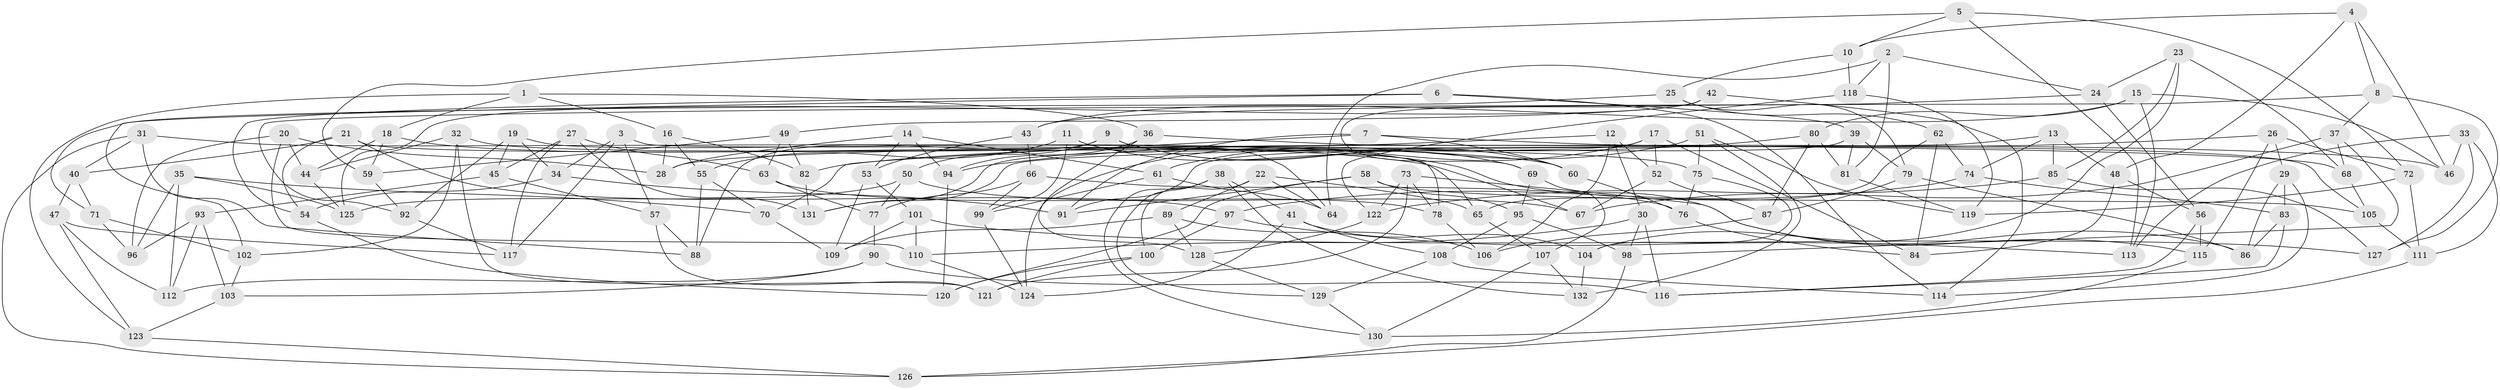 // Generated by graph-tools (version 1.1) at 2025/27/03/09/25 03:27:02]
// undirected, 132 vertices, 264 edges
graph export_dot {
graph [start="1"]
  node [color=gray90,style=filled];
  1;
  2;
  3;
  4;
  5;
  6;
  7;
  8;
  9;
  10;
  11;
  12;
  13;
  14;
  15;
  16;
  17;
  18;
  19;
  20;
  21;
  22;
  23;
  24;
  25;
  26;
  27;
  28;
  29;
  30;
  31;
  32;
  33;
  34;
  35;
  36;
  37;
  38;
  39;
  40;
  41;
  42;
  43;
  44;
  45;
  46;
  47;
  48;
  49;
  50;
  51;
  52;
  53;
  54;
  55;
  56;
  57;
  58;
  59;
  60;
  61;
  62;
  63;
  64;
  65;
  66;
  67;
  68;
  69;
  70;
  71;
  72;
  73;
  74;
  75;
  76;
  77;
  78;
  79;
  80;
  81;
  82;
  83;
  84;
  85;
  86;
  87;
  88;
  89;
  90;
  91;
  92;
  93;
  94;
  95;
  96;
  97;
  98;
  99;
  100;
  101;
  102;
  103;
  104;
  105;
  106;
  107;
  108;
  109;
  110;
  111;
  112;
  113;
  114;
  115;
  116;
  117;
  118;
  119;
  120;
  121;
  122;
  123;
  124;
  125;
  126;
  127;
  128;
  129;
  130;
  131;
  132;
  1 -- 36;
  1 -- 18;
  1 -- 123;
  1 -- 16;
  2 -- 24;
  2 -- 118;
  2 -- 81;
  2 -- 64;
  3 -- 57;
  3 -- 117;
  3 -- 34;
  3 -- 78;
  4 -- 46;
  4 -- 10;
  4 -- 48;
  4 -- 8;
  5 -- 59;
  5 -- 72;
  5 -- 10;
  5 -- 113;
  6 -- 102;
  6 -- 54;
  6 -- 114;
  6 -- 39;
  7 -- 70;
  7 -- 91;
  7 -- 68;
  7 -- 60;
  8 -- 92;
  8 -- 127;
  8 -- 37;
  9 -- 69;
  9 -- 50;
  9 -- 60;
  9 -- 88;
  10 -- 118;
  10 -- 25;
  11 -- 64;
  11 -- 99;
  11 -- 115;
  11 -- 55;
  12 -- 106;
  12 -- 28;
  12 -- 52;
  12 -- 30;
  13 -- 131;
  13 -- 48;
  13 -- 74;
  13 -- 85;
  14 -- 28;
  14 -- 53;
  14 -- 94;
  14 -- 61;
  15 -- 80;
  15 -- 113;
  15 -- 46;
  15 -- 43;
  16 -- 82;
  16 -- 28;
  16 -- 55;
  17 -- 52;
  17 -- 124;
  17 -- 84;
  17 -- 131;
  18 -- 44;
  18 -- 59;
  18 -- 67;
  19 -- 34;
  19 -- 45;
  19 -- 65;
  19 -- 92;
  20 -- 96;
  20 -- 28;
  20 -- 110;
  20 -- 44;
  21 -- 40;
  21 -- 54;
  21 -- 105;
  21 -- 97;
  22 -- 64;
  22 -- 89;
  22 -- 100;
  22 -- 65;
  23 -- 24;
  23 -- 85;
  23 -- 68;
  23 -- 104;
  24 -- 43;
  24 -- 56;
  25 -- 62;
  25 -- 79;
  25 -- 71;
  26 -- 72;
  26 -- 82;
  26 -- 115;
  26 -- 29;
  27 -- 131;
  27 -- 63;
  27 -- 117;
  27 -- 45;
  29 -- 83;
  29 -- 114;
  29 -- 86;
  30 -- 98;
  30 -- 110;
  30 -- 116;
  31 -- 88;
  31 -- 60;
  31 -- 126;
  31 -- 40;
  32 -- 102;
  32 -- 44;
  32 -- 75;
  32 -- 121;
  33 -- 113;
  33 -- 127;
  33 -- 46;
  33 -- 111;
  34 -- 91;
  34 -- 54;
  35 -- 96;
  35 -- 112;
  35 -- 125;
  35 -- 70;
  36 -- 46;
  36 -- 128;
  36 -- 94;
  37 -- 67;
  37 -- 68;
  37 -- 98;
  38 -- 132;
  38 -- 129;
  38 -- 130;
  38 -- 41;
  39 -- 91;
  39 -- 81;
  39 -- 79;
  40 -- 71;
  40 -- 47;
  41 -- 104;
  41 -- 108;
  41 -- 124;
  42 -- 125;
  42 -- 114;
  42 -- 69;
  42 -- 49;
  43 -- 53;
  43 -- 66;
  44 -- 125;
  45 -- 57;
  45 -- 93;
  47 -- 123;
  47 -- 117;
  47 -- 112;
  48 -- 84;
  48 -- 56;
  49 -- 63;
  49 -- 59;
  49 -- 82;
  50 -- 77;
  50 -- 67;
  50 -- 125;
  51 -- 61;
  51 -- 132;
  51 -- 119;
  51 -- 75;
  52 -- 87;
  52 -- 67;
  53 -- 109;
  53 -- 101;
  54 -- 120;
  55 -- 70;
  55 -- 88;
  56 -- 115;
  56 -- 116;
  57 -- 88;
  57 -- 121;
  58 -- 120;
  58 -- 105;
  58 -- 91;
  58 -- 95;
  59 -- 92;
  60 -- 76;
  61 -- 99;
  61 -- 64;
  62 -- 74;
  62 -- 84;
  62 -- 65;
  63 -- 78;
  63 -- 77;
  65 -- 107;
  66 -- 99;
  66 -- 77;
  66 -- 76;
  68 -- 105;
  69 -- 107;
  69 -- 95;
  70 -- 109;
  71 -- 96;
  71 -- 102;
  72 -- 111;
  72 -- 119;
  73 -- 78;
  73 -- 121;
  73 -- 86;
  73 -- 122;
  74 -- 97;
  74 -- 83;
  75 -- 104;
  75 -- 76;
  76 -- 84;
  77 -- 90;
  78 -- 106;
  79 -- 86;
  79 -- 87;
  80 -- 87;
  80 -- 81;
  80 -- 94;
  81 -- 119;
  82 -- 131;
  83 -- 86;
  83 -- 116;
  85 -- 127;
  85 -- 122;
  87 -- 106;
  89 -- 106;
  89 -- 128;
  89 -- 109;
  90 -- 112;
  90 -- 116;
  90 -- 103;
  92 -- 117;
  93 -- 103;
  93 -- 112;
  93 -- 96;
  94 -- 120;
  95 -- 98;
  95 -- 108;
  97 -- 113;
  97 -- 100;
  98 -- 126;
  99 -- 124;
  100 -- 120;
  100 -- 121;
  101 -- 110;
  101 -- 109;
  101 -- 127;
  102 -- 103;
  103 -- 123;
  104 -- 132;
  105 -- 111;
  107 -- 132;
  107 -- 130;
  108 -- 114;
  108 -- 129;
  110 -- 124;
  111 -- 126;
  115 -- 130;
  118 -- 122;
  118 -- 119;
  122 -- 128;
  123 -- 126;
  128 -- 129;
  129 -- 130;
}
